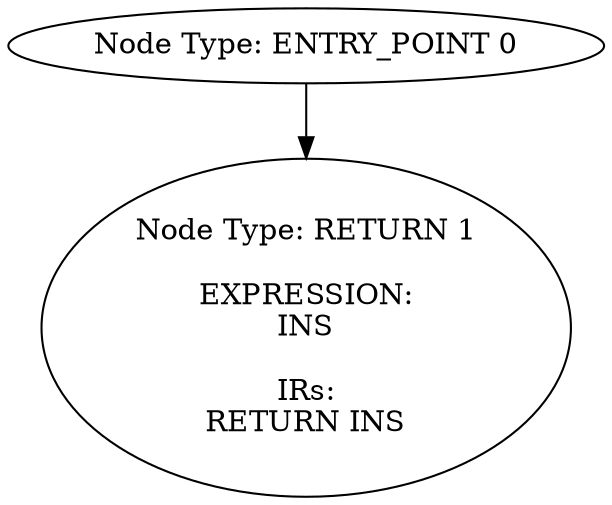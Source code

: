 digraph{
0[label="Node Type: ENTRY_POINT 0
"];
0->1;
1[label="Node Type: RETURN 1

EXPRESSION:
INS

IRs:
RETURN INS"];
}
